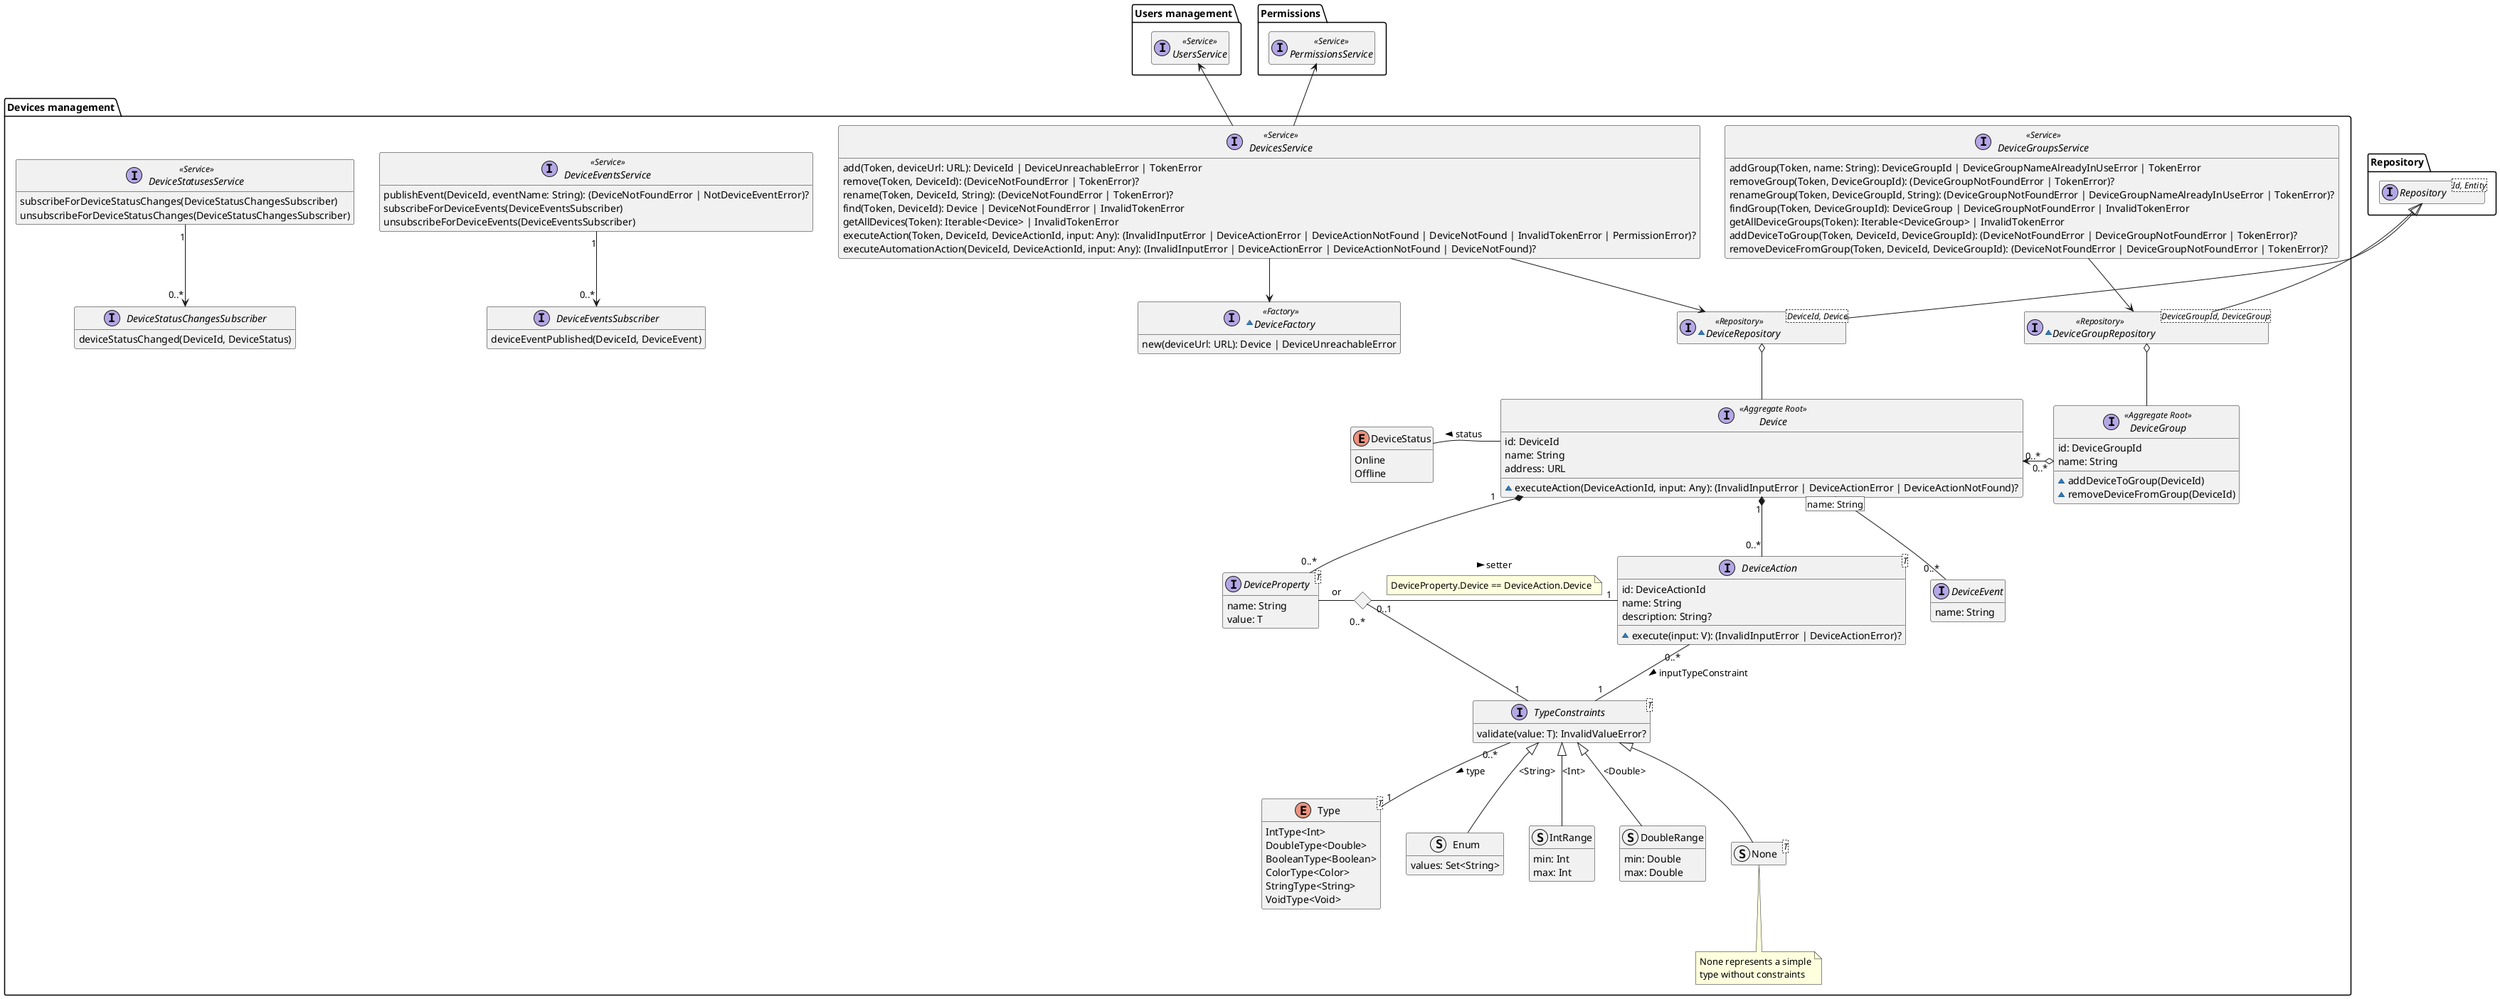 @startuml devices-management-domain-model

hide empty members
package Repository{
    interface Repository<Id, Entity>
}

package "Users management" as UsersManagement {
    interface UsersService <<Service>>
}

package Permissions {
    interface PermissionsService <<Service>>
}

package "Devices management" {

    interface Device <<Aggregate Root>> {
        id: DeviceId
        name: String
        address: URL
        ~ executeAction(DeviceActionId, input: Any): (InvalidInputError | DeviceActionError | DeviceActionNotFound)?
    }

    enum DeviceStatus {
        Online
        Offline
    }

    interface DeviceGroup <<Aggregate Root>> {
        id: DeviceGroupId
        name: String
        ~addDeviceToGroup(DeviceId)
        ~removeDeviceFromGroup(DeviceId)
    }

    enum Type<T> {
        IntType<Int>
        DoubleType<Double>
        BooleanType<Boolean>
        ColorType<Color>
        StringType<String>
        VoidType<Void>
    }

    interface TypeConstraints<T> {
        validate(value: T): InvalidValueError?
    }

    struct Enum {
        values: Set<String>
    }

    struct IntRange {
        min: Int
        max: Int
    }

    struct DoubleRange {
        min: Double
        max: Double
    }

    struct None<T>
    note bottom of None
        None represents a simple
        type without constraints
    end note


    interface DeviceProperty<T> {
        name: String
        value: T
    }

    interface DeviceAction<T> {
        id: DeviceActionId
        name: String
        description: String?
        ~ execute(input: V): (InvalidInputError | DeviceActionError)?
    }

    interface DeviceEvent {
        name: String
    }

    ~interface DeviceRepository<DeviceId, Device> <<Repository>> {
    }
    ~interface DeviceGroupRepository<DeviceGroupId, DeviceGroup> <<Repository>> {
    }

    interface DeviceEventsSubscriber {
        deviceEventPublished(DeviceId, DeviceEvent)
    }

    interface DeviceStatusChangesSubscriber {
        deviceStatusChanged(DeviceId, DeviceStatus)
    }

    interface DeviceGroupsService <<Service>> {
        addGroup(Token, name: String): DeviceGroupId | DeviceGroupNameAlreadyInUseError | TokenError
        removeGroup(Token, DeviceGroupId): (DeviceGroupNotFoundError | TokenError)?
        renameGroup(Token, DeviceGroupId, String): (DeviceGroupNotFoundError | DeviceGroupNameAlreadyInUseError | TokenError)?
        findGroup(Token, DeviceGroupId): DeviceGroup | DeviceGroupNotFoundError | InvalidTokenError
        getAllDeviceGroups(Token): Iterable<DeviceGroup> | InvalidTokenError
        addDeviceToGroup(Token, DeviceId, DeviceGroupId): (DeviceNotFoundError | DeviceGroupNotFoundError | TokenError)?
        removeDeviceFromGroup(Token, DeviceId, DeviceGroupId): (DeviceNotFoundError | DeviceGroupNotFoundError | TokenError)?
    }

    interface DeviceEventsService <<Service>> {
        publishEvent(DeviceId, eventName: String): (DeviceNotFoundError | NotDeviceEventError)?
        subscribeForDeviceEvents(DeviceEventsSubscriber)
        unsubscribeForDeviceEvents(DeviceEventsSubscriber)
    }
    interface DeviceStatusesService <<Service>> {
        subscribeForDeviceStatusChanges(DeviceStatusChangesSubscriber)
        unsubscribeForDeviceStatusChanges(DeviceStatusChangesSubscriber)
    }

    interface DevicesService <<Service>> {
        add(Token, deviceUrl: URL): DeviceId | DeviceUnreachableError | TokenError
        remove(Token, DeviceId): (DeviceNotFoundError | TokenError)?
        rename(Token, DeviceId, String): (DeviceNotFoundError | TokenError)?
        find(Token, DeviceId): Device | DeviceNotFoundError | InvalidTokenError
        getAllDevices(Token): Iterable<Device> | InvalidTokenError
        executeAction(Token, DeviceId, DeviceActionId, input: Any): (InvalidInputError | DeviceActionError | DeviceActionNotFound | DeviceNotFound | InvalidTokenError | PermissionError)?
        executeAutomationAction(DeviceId, DeviceActionId, input: Any): (InvalidInputError | DeviceActionError | DeviceActionNotFound | DeviceNotFound)?
    }

    ~interface DeviceFactory <<Factory>> {
        new(deviceUrl: URL): Device | DeviceUnreachableError
    }


    Device -l- DeviceStatus : "status >"
    Device "0..*   "  <--r--o "   0..*" DeviceGroup
    TypeConstraints "0..*" -- "1" Type : "type >"
    Enum -u-|> TypeConstraints : "<String>"
    IntRange -u-|> TypeConstraints : "<Int>"
    DoubleRange -u-|> TypeConstraints : "<Double>"
    None -u-|> TypeConstraints
    DeviceAction "0..*" -- "1" TypeConstraints : "inputTypeConstraint >"
    Device "1" *-- "0..*" DeviceProperty
    Device "1" *-- "0..*" DeviceAction
    <> Diamond
    DeviceProperty -r- Diamond : "or"
    Diamond "0..1" -r- "1" DeviceAction : "setter >"
    note on link
        DeviceProperty.Device == DeviceAction.Device
    end note
    Diamond "0..*" -- "1" TypeConstraints
    Device [name: String] -- "0..*" DeviceEvent
    DeviceGroupRepository -u-|> Repository.Repository
    DeviceGroupRepository o-- DeviceGroup
    DeviceRepository -u-|> Repository.Repository
    DeviceRepository o-- Device
    DevicesService --> DeviceRepository
    DeviceGroupsService --> DeviceGroupRepository
    DevicesService --> DeviceFactory
    DeviceEventsService "1" --> "0..*" DeviceEventsSubscriber
    DeviceStatusesService "1" --> "0..*" DeviceStatusChangesSubscriber
    DevicesService -u-> UsersManagement.UsersService
    DevicesService -u-> Permissions.PermissionsService
}

@enduml
